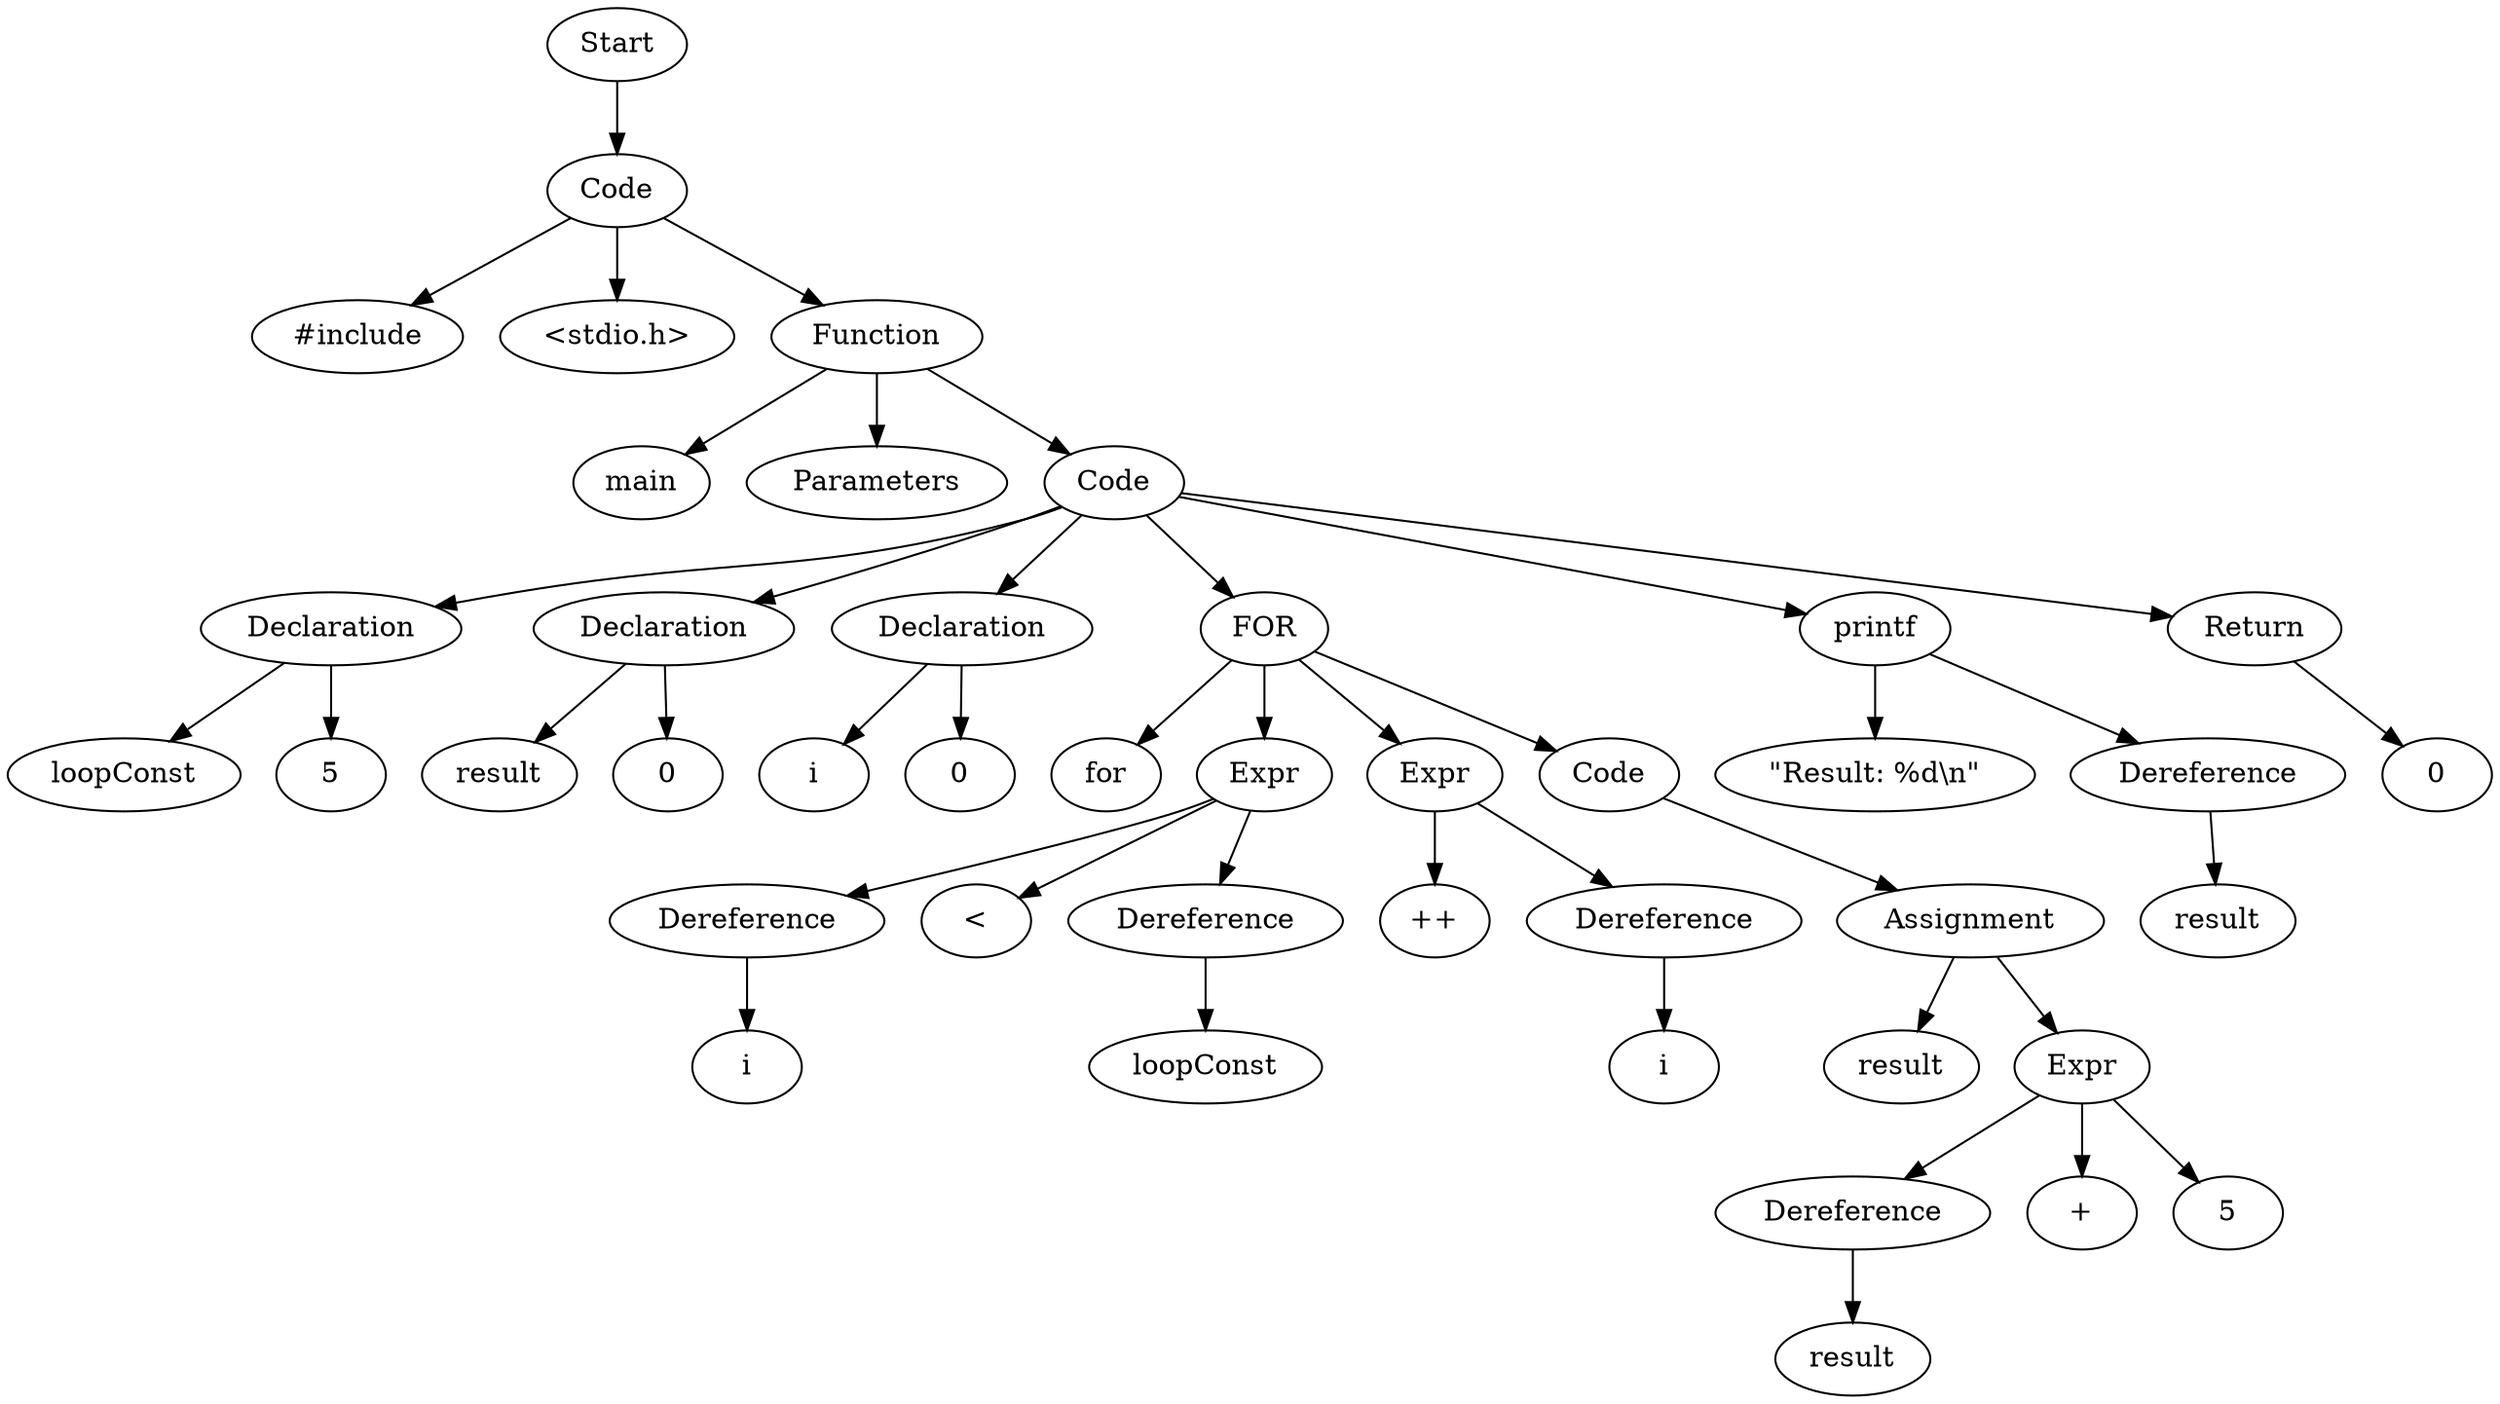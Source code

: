 digraph AST {
  "135929495996976" [label="Start"];
  "135929495996976" -> "135929495999568";
  "135929495999568" [label="Code"];
  "135929495999568" -> "135929495997696";
  "135929495999568" -> "135929496000384";
  "135929495999568" -> "135929496006384";
  "135929495997696" [label="#include"];
  "135929496000384" [label="<stdio.h>"];
  "135929496006384" [label="Function"];
  "135929496006384" -> "135929496006576";
  "135929496006384" -> "135929496006720";
  "135929496006384" -> "135929496006864";
  "135929496006576" [label="main"];
  "135929496006720" [label="Parameters"];
  "135929496006864" [label="Code"];
  "135929496006864" -> "135929496007056";
  "135929496006864" -> "135929496007488";
  "135929496006864" -> "135929496007920";
  "135929496006864" -> "135929496008352";
  "135929496006864" -> "135929496010368";
  "135929496006864" -> "135929496192096";
  "135929496007056" [label="Declaration"];
  "135929496007056" -> "135929496007248";
  "135929496007056" -> "135929496007392";
  "135929496007248" [label="loopConst"];
  "135929496007392" [label="5"];
  "135929496007488" [label="Declaration"];
  "135929496007488" -> "135929496007680";
  "135929496007488" -> "135929496007824";
  "135929496007680" [label="result"];
  "135929496007824" [label="0"];
  "135929496007920" [label="Declaration"];
  "135929496007920" -> "135929496008112";
  "135929496007920" -> "135929496008256";
  "135929496008112" [label="i"];
  "135929496008256" [label="0"];
  "135929496008352" [label="FOR"];
  "135929496008352" -> "135929496008544";
  "135929496008352" -> "135929496008688";
  "135929496008352" -> "135929496009552";
  "135929496008352" -> "135929496010128";
  "135929496008544" [label="for"];
  "135929496008688" [label="Expr"];
  "135929496008688" -> "135929496008880";
  "135929496008688" -> "135929496009168";
  "135929496008688" -> "135929496009312";
  "135929496008880" [label="Dereference"];
  "135929496008880" -> "135929496009072";
  "135929496009072" [label="i"];
  "135929496009168" [label="<"];
  "135929496009312" [label="Dereference"];
  "135929496009312" -> "135929496009504";
  "135929496009504" [label="loopConst"];
  "135929496009552" [label="Expr"];
  "135929496009552" -> "135929496009744";
  "135929496009552" -> "135929496009888";
  "135929496009744" [label="++"];
  "135929496009888" [label="Dereference"];
  "135929496009888" -> "135929496010080";
  "135929496010080" [label="i"];
  "135929496010128" [label="Code"];
  "135929496010128" -> "135929496010320";
  "135929496010320" [label="Assignment"];
  "135929496010320" -> "135929496010512";
  "135929496010320" -> "135929496010656";
  "135929496010512" [label="result"];
  "135929496010656" [label="Expr"];
  "135929496010656" -> "135929496191136";
  "135929496010656" -> "135929496191424";
  "135929496010656" -> "135929496191568";
  "135929496191136" [label="Dereference"];
  "135929496191136" -> "135929496191328";
  "135929496191328" [label="result"];
  "135929496191424" [label="+"];
  "135929496191568" [label="5"];
  "135929496010368" [label="printf"];
  "135929496010368" -> "135929496191712";
  "135929496010368" -> "135929496191856";
  "135929496191712" [label="\"Result: %d\\n\""];
  "135929496191856" [label="Dereference"];
  "135929496191856" -> "135929496192048";
  "135929496192048" [label="result"];
  "135929496192096" [label="Return"];
  "135929496192096" -> "135929496192288";
  "135929496192288" [label="0"];
}
